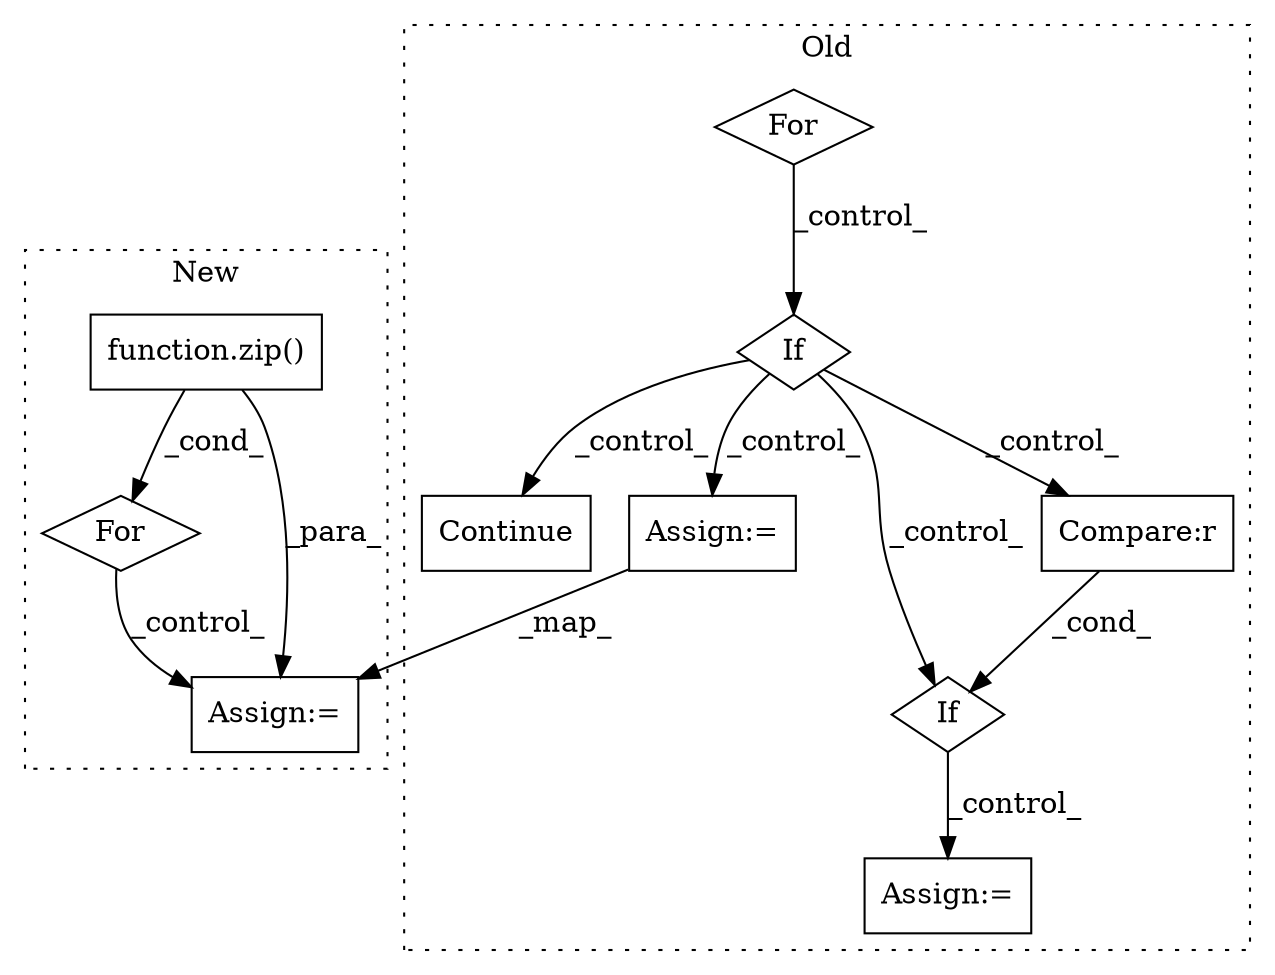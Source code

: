 digraph G {
subgraph cluster0 {
1 [label="Continue" a="43" s="3195" l="8" shape="box"];
3 [label="If" a="96" s="3156" l="3" shape="diamond"];
4 [label="Assign:=" a="68" s="3368" l="3" shape="box"];
5 [label="For" a="107" s="3114,3138" l="4,18" shape="diamond"];
8 [label="Assign:=" a="68" s="3488" l="3" shape="box"];
9 [label="If" a="96" s="3289" l="3" shape="diamond"];
10 [label="Compare:r" a="40" s="3292" l="30" shape="box"];
label = "Old";
style="dotted";
}
subgraph cluster1 {
2 [label="function.zip()" a="75" s="4323,4357" l="4,1" shape="box"];
6 [label="For" a="107" s="4311,4358" l="4,18" shape="diamond"];
7 [label="Assign:=" a="68" s="4412" l="3" shape="box"];
label = "New";
style="dotted";
}
2 -> 6 [label="_cond_"];
2 -> 7 [label="_para_"];
3 -> 8 [label="_control_"];
3 -> 9 [label="_control_"];
3 -> 10 [label="_control_"];
3 -> 1 [label="_control_"];
5 -> 3 [label="_control_"];
6 -> 7 [label="_control_"];
8 -> 7 [label="_map_"];
9 -> 4 [label="_control_"];
10 -> 9 [label="_cond_"];
}